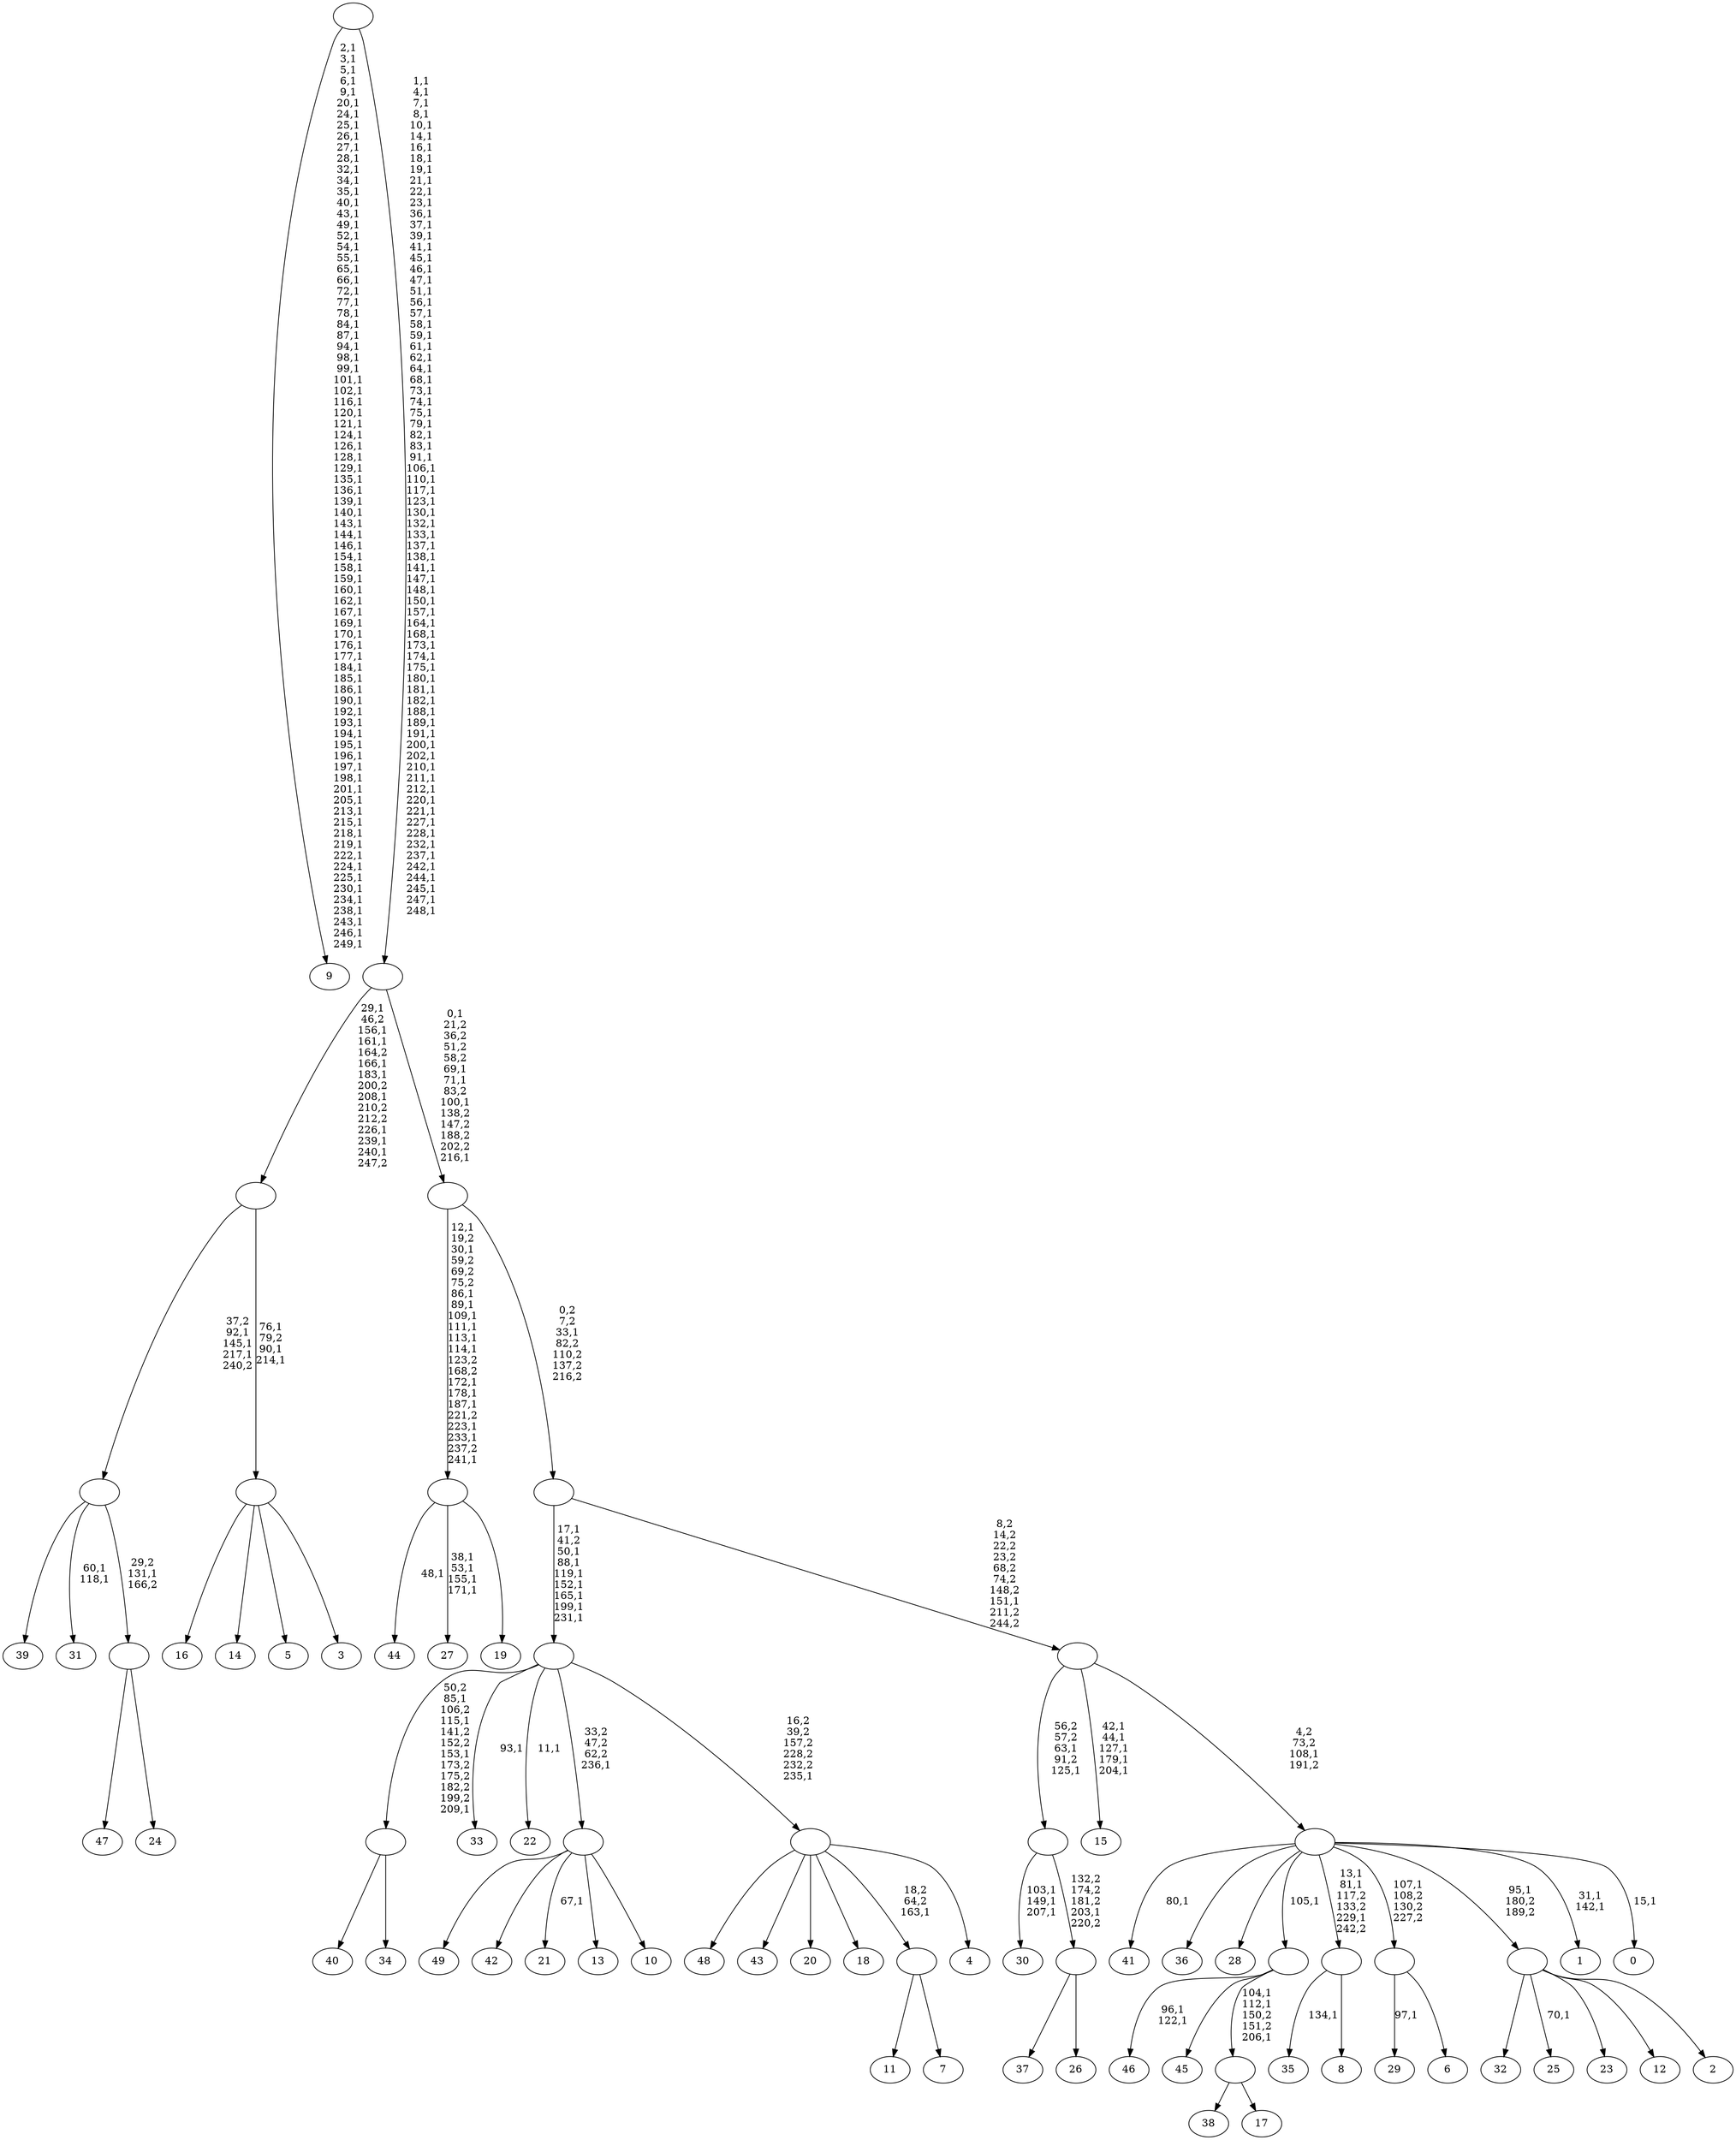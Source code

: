 digraph T {
	300 [label="49"]
	299 [label="48"]
	298 [label="47"]
	297 [label="46"]
	294 [label="45"]
	293 [label="44"]
	291 [label="43"]
	290 [label="42"]
	289 [label="41"]
	287 [label="40"]
	286 [label="39"]
	285 [label="38"]
	284 [label="37"]
	283 [label="36"]
	282 [label="35"]
	280 [label="34"]
	279 [label=""]
	275 [label="33"]
	273 [label="32"]
	272 [label="31"]
	269 [label="30"]
	265 [label="29"]
	263 [label="28"]
	262 [label="27"]
	257 [label="26"]
	256 [label=""]
	255 [label=""]
	253 [label="25"]
	251 [label="24"]
	250 [label=""]
	249 [label=""]
	246 [label="23"]
	245 [label="22"]
	243 [label="21"]
	241 [label="20"]
	240 [label="19"]
	239 [label=""]
	225 [label="18"]
	224 [label="17"]
	223 [label=""]
	220 [label=""]
	219 [label="16"]
	218 [label="15"]
	212 [label="14"]
	211 [label="13"]
	210 [label="12"]
	209 [label="11"]
	208 [label="10"]
	207 [label=""]
	206 [label="9"]
	123 [label="8"]
	122 [label=""]
	119 [label="7"]
	118 [label=""]
	117 [label="6"]
	116 [label=""]
	115 [label="5"]
	114 [label="4"]
	113 [label=""]
	112 [label=""]
	104 [label="3"]
	103 [label=""]
	100 [label=""]
	91 [label="2"]
	90 [label=""]
	89 [label="1"]
	86 [label="0"]
	84 [label=""]
	83 [label=""]
	82 [label=""]
	81 [label=""]
	76 [label=""]
	0 [label=""]
	279 -> 287 [label=""]
	279 -> 280 [label=""]
	256 -> 284 [label=""]
	256 -> 257 [label=""]
	255 -> 269 [label="103,1\n149,1\n207,1"]
	255 -> 256 [label="132,2\n174,2\n181,2\n203,1\n220,2"]
	250 -> 298 [label=""]
	250 -> 251 [label=""]
	249 -> 272 [label="60,1\n118,1"]
	249 -> 286 [label=""]
	249 -> 250 [label="29,2\n131,1\n166,2"]
	239 -> 262 [label="38,1\n53,1\n155,1\n171,1"]
	239 -> 293 [label="48,1"]
	239 -> 240 [label=""]
	223 -> 285 [label=""]
	223 -> 224 [label=""]
	220 -> 223 [label="104,1\n112,1\n150,2\n151,2\n206,1"]
	220 -> 297 [label="96,1\n122,1"]
	220 -> 294 [label=""]
	207 -> 243 [label="67,1"]
	207 -> 300 [label=""]
	207 -> 290 [label=""]
	207 -> 211 [label=""]
	207 -> 208 [label=""]
	122 -> 282 [label="134,1"]
	122 -> 123 [label=""]
	118 -> 209 [label=""]
	118 -> 119 [label=""]
	116 -> 265 [label="97,1"]
	116 -> 117 [label=""]
	113 -> 299 [label=""]
	113 -> 291 [label=""]
	113 -> 241 [label=""]
	113 -> 225 [label=""]
	113 -> 118 [label="18,2\n64,2\n163,1"]
	113 -> 114 [label=""]
	112 -> 245 [label="11,1"]
	112 -> 275 [label="93,1"]
	112 -> 279 [label="50,2\n85,1\n106,2\n115,1\n141,2\n152,2\n153,1\n173,2\n175,2\n182,2\n199,2\n209,1"]
	112 -> 207 [label="33,2\n47,2\n62,2\n236,1"]
	112 -> 113 [label="16,2\n39,2\n157,2\n228,2\n232,2\n235,1"]
	103 -> 219 [label=""]
	103 -> 212 [label=""]
	103 -> 115 [label=""]
	103 -> 104 [label=""]
	100 -> 103 [label="76,1\n79,2\n90,1\n214,1"]
	100 -> 249 [label="37,2\n92,1\n145,1\n217,1\n240,2"]
	90 -> 253 [label="70,1"]
	90 -> 273 [label=""]
	90 -> 246 [label=""]
	90 -> 210 [label=""]
	90 -> 91 [label=""]
	84 -> 86 [label="15,1"]
	84 -> 89 [label="31,1\n142,1"]
	84 -> 122 [label="13,1\n81,1\n117,2\n133,2\n229,1\n242,2"]
	84 -> 289 [label="80,1"]
	84 -> 283 [label=""]
	84 -> 263 [label=""]
	84 -> 220 [label="105,1"]
	84 -> 116 [label="107,1\n108,2\n130,2\n227,2"]
	84 -> 90 [label="95,1\n180,2\n189,2"]
	83 -> 218 [label="42,1\n44,1\n127,1\n179,1\n204,1"]
	83 -> 255 [label="56,2\n57,2\n63,1\n91,2\n125,1"]
	83 -> 84 [label="4,2\n73,2\n108,1\n191,2"]
	82 -> 112 [label="17,1\n41,2\n50,1\n88,1\n119,1\n152,1\n165,1\n199,1\n231,1"]
	82 -> 83 [label="8,2\n14,2\n22,2\n23,2\n68,2\n74,2\n148,2\n151,1\n211,2\n244,2"]
	81 -> 239 [label="12,1\n19,2\n30,1\n59,2\n69,2\n75,2\n86,1\n89,1\n109,1\n111,1\n113,1\n114,1\n123,2\n168,2\n172,1\n178,1\n187,1\n221,2\n223,1\n233,1\n237,2\n241,1"]
	81 -> 82 [label="0,2\n7,2\n33,1\n82,2\n110,2\n137,2\n216,2"]
	76 -> 81 [label="0,1\n21,2\n36,2\n51,2\n58,2\n69,1\n71,1\n83,2\n100,1\n138,2\n147,2\n188,2\n202,2\n216,1"]
	76 -> 100 [label="29,1\n46,2\n156,1\n161,1\n164,2\n166,1\n183,1\n200,2\n208,1\n210,2\n212,2\n226,1\n239,1\n240,1\n247,2"]
	0 -> 76 [label="1,1\n4,1\n7,1\n8,1\n10,1\n14,1\n16,1\n18,1\n19,1\n21,1\n22,1\n23,1\n36,1\n37,1\n39,1\n41,1\n45,1\n46,1\n47,1\n51,1\n56,1\n57,1\n58,1\n59,1\n61,1\n62,1\n64,1\n68,1\n73,1\n74,1\n75,1\n79,1\n82,1\n83,1\n91,1\n106,1\n110,1\n117,1\n123,1\n130,1\n132,1\n133,1\n137,1\n138,1\n141,1\n147,1\n148,1\n150,1\n157,1\n164,1\n168,1\n173,1\n174,1\n175,1\n180,1\n181,1\n182,1\n188,1\n189,1\n191,1\n200,1\n202,1\n210,1\n211,1\n212,1\n220,1\n221,1\n227,1\n228,1\n232,1\n237,1\n242,1\n244,1\n245,1\n247,1\n248,1"]
	0 -> 206 [label="2,1\n3,1\n5,1\n6,1\n9,1\n20,1\n24,1\n25,1\n26,1\n27,1\n28,1\n32,1\n34,1\n35,1\n40,1\n43,1\n49,1\n52,1\n54,1\n55,1\n65,1\n66,1\n72,1\n77,1\n78,1\n84,1\n87,1\n94,1\n98,1\n99,1\n101,1\n102,1\n116,1\n120,1\n121,1\n124,1\n126,1\n128,1\n129,1\n135,1\n136,1\n139,1\n140,1\n143,1\n144,1\n146,1\n154,1\n158,1\n159,1\n160,1\n162,1\n167,1\n169,1\n170,1\n176,1\n177,1\n184,1\n185,1\n186,1\n190,1\n192,1\n193,1\n194,1\n195,1\n196,1\n197,1\n198,1\n201,1\n205,1\n213,1\n215,1\n218,1\n219,1\n222,1\n224,1\n225,1\n230,1\n234,1\n238,1\n243,1\n246,1\n249,1"]
}
